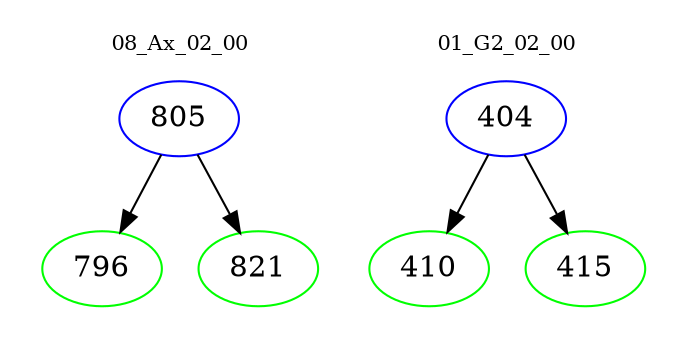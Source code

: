 digraph{
subgraph cluster_0 {
color = white
label = "08_Ax_02_00";
fontsize=10;
T0_805 [label="805", color="blue"]
T0_805 -> T0_796 [color="black"]
T0_796 [label="796", color="green"]
T0_805 -> T0_821 [color="black"]
T0_821 [label="821", color="green"]
}
subgraph cluster_1 {
color = white
label = "01_G2_02_00";
fontsize=10;
T1_404 [label="404", color="blue"]
T1_404 -> T1_410 [color="black"]
T1_410 [label="410", color="green"]
T1_404 -> T1_415 [color="black"]
T1_415 [label="415", color="green"]
}
}
